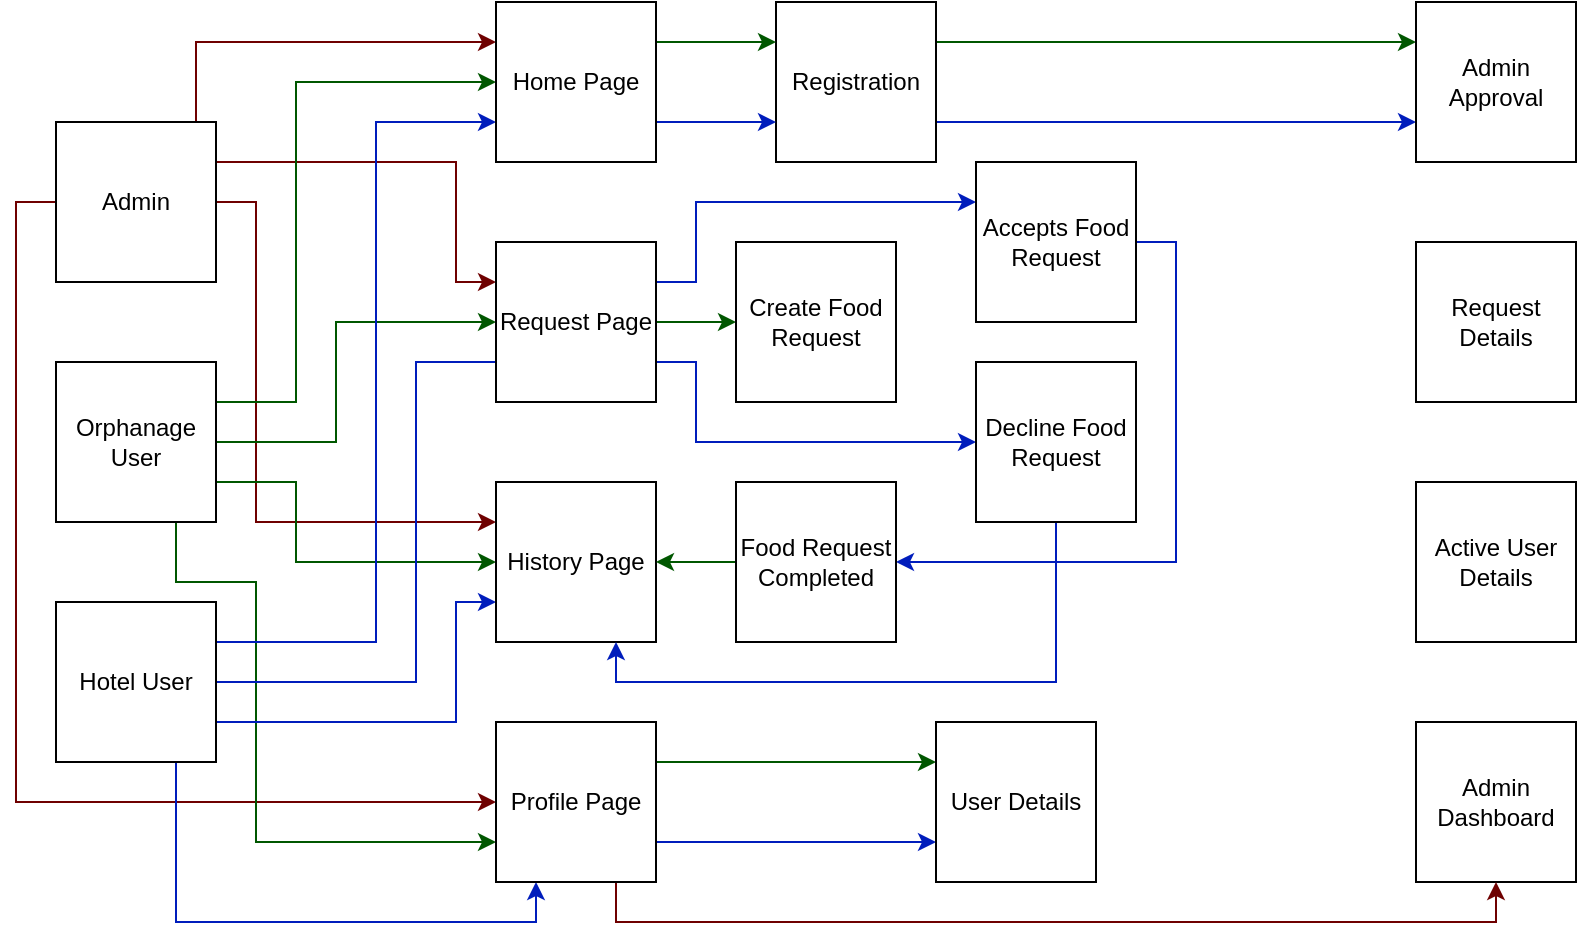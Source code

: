 <mxfile version="24.2.7" type="github">
  <diagram name="Page-1" id="sGqqdFaEo4z0okOu5jwW">
    <mxGraphModel dx="1050" dy="557" grid="1" gridSize="10" guides="1" tooltips="1" connect="1" arrows="1" fold="1" page="1" pageScale="1" pageWidth="850" pageHeight="1100" math="0" shadow="0">
      <root>
        <mxCell id="0" />
        <mxCell id="1" parent="0" />
        <mxCell id="OxFp2RdFnrPJG4Rb655F-14" style="edgeStyle=orthogonalEdgeStyle;rounded=0;orthogonalLoop=1;jettySize=auto;html=1;entryX=0;entryY=0.25;entryDx=0;entryDy=0;fillColor=#a20025;strokeColor=#6F0000;" parent="1" source="OxFp2RdFnrPJG4Rb655F-1" target="OxFp2RdFnrPJG4Rb655F-9" edge="1">
          <mxGeometry relative="1" as="geometry">
            <mxPoint x="110" y="130" as="sourcePoint" />
            <Array as="points">
              <mxPoint x="110" y="100" />
            </Array>
          </mxGeometry>
        </mxCell>
        <mxCell id="6qlUdM4MUeAHYAjfyrqB-15" style="edgeStyle=orthogonalEdgeStyle;rounded=0;orthogonalLoop=1;jettySize=auto;html=1;exitX=1;exitY=0.25;exitDx=0;exitDy=0;entryX=0;entryY=0.25;entryDx=0;entryDy=0;fillColor=#a20025;strokeColor=#6F0000;" edge="1" parent="1" source="OxFp2RdFnrPJG4Rb655F-1" target="OxFp2RdFnrPJG4Rb655F-10">
          <mxGeometry relative="1" as="geometry">
            <Array as="points">
              <mxPoint x="240" y="160" />
              <mxPoint x="240" y="220" />
            </Array>
          </mxGeometry>
        </mxCell>
        <mxCell id="6qlUdM4MUeAHYAjfyrqB-18" style="edgeStyle=orthogonalEdgeStyle;rounded=0;orthogonalLoop=1;jettySize=auto;html=1;exitX=1;exitY=0.5;exitDx=0;exitDy=0;entryX=0;entryY=0.25;entryDx=0;entryDy=0;fillColor=#a20025;strokeColor=#6F0000;" edge="1" parent="1" source="OxFp2RdFnrPJG4Rb655F-1" target="OxFp2RdFnrPJG4Rb655F-11">
          <mxGeometry relative="1" as="geometry">
            <Array as="points">
              <mxPoint x="140" y="180" />
              <mxPoint x="140" y="340" />
            </Array>
          </mxGeometry>
        </mxCell>
        <mxCell id="6qlUdM4MUeAHYAjfyrqB-23" style="edgeStyle=orthogonalEdgeStyle;rounded=0;orthogonalLoop=1;jettySize=auto;html=1;exitX=0;exitY=0.5;exitDx=0;exitDy=0;entryX=0;entryY=0.5;entryDx=0;entryDy=0;fillColor=#a20025;strokeColor=#6F0000;" edge="1" parent="1" source="OxFp2RdFnrPJG4Rb655F-1" target="OxFp2RdFnrPJG4Rb655F-12">
          <mxGeometry relative="1" as="geometry" />
        </mxCell>
        <mxCell id="OxFp2RdFnrPJG4Rb655F-1" value="Admin" style="whiteSpace=wrap;html=1;aspect=fixed;" parent="1" vertex="1">
          <mxGeometry x="40" y="140" width="80" height="80" as="geometry" />
        </mxCell>
        <mxCell id="OxFp2RdFnrPJG4Rb655F-15" style="edgeStyle=orthogonalEdgeStyle;rounded=0;orthogonalLoop=1;jettySize=auto;html=1;exitX=1;exitY=0.25;exitDx=0;exitDy=0;entryX=0;entryY=0.5;entryDx=0;entryDy=0;fillColor=#008a00;strokeColor=#005700;" parent="1" source="OxFp2RdFnrPJG4Rb655F-2" target="OxFp2RdFnrPJG4Rb655F-9" edge="1">
          <mxGeometry relative="1" as="geometry">
            <Array as="points">
              <mxPoint x="160" y="280" />
              <mxPoint x="160" y="120" />
            </Array>
          </mxGeometry>
        </mxCell>
        <mxCell id="6qlUdM4MUeAHYAjfyrqB-16" style="edgeStyle=orthogonalEdgeStyle;rounded=0;orthogonalLoop=1;jettySize=auto;html=1;exitX=1;exitY=0.5;exitDx=0;exitDy=0;entryX=0;entryY=0.5;entryDx=0;entryDy=0;fillColor=#008a00;strokeColor=#005700;" edge="1" parent="1" source="OxFp2RdFnrPJG4Rb655F-2" target="OxFp2RdFnrPJG4Rb655F-10">
          <mxGeometry relative="1" as="geometry">
            <Array as="points">
              <mxPoint x="180" y="300" />
              <mxPoint x="180" y="240" />
            </Array>
          </mxGeometry>
        </mxCell>
        <mxCell id="6qlUdM4MUeAHYAjfyrqB-19" style="edgeStyle=orthogonalEdgeStyle;rounded=0;orthogonalLoop=1;jettySize=auto;html=1;exitX=1;exitY=0.75;exitDx=0;exitDy=0;entryX=0;entryY=0.5;entryDx=0;entryDy=0;fillColor=#008a00;strokeColor=#005700;" edge="1" parent="1" source="OxFp2RdFnrPJG4Rb655F-2" target="OxFp2RdFnrPJG4Rb655F-11">
          <mxGeometry relative="1" as="geometry">
            <Array as="points">
              <mxPoint x="160" y="320" />
              <mxPoint x="160" y="360" />
            </Array>
          </mxGeometry>
        </mxCell>
        <mxCell id="6qlUdM4MUeAHYAjfyrqB-22" style="edgeStyle=orthogonalEdgeStyle;rounded=0;orthogonalLoop=1;jettySize=auto;html=1;exitX=0.75;exitY=1;exitDx=0;exitDy=0;entryX=0;entryY=0.75;entryDx=0;entryDy=0;fillColor=#008a00;strokeColor=#005700;" edge="1" parent="1" source="OxFp2RdFnrPJG4Rb655F-2" target="OxFp2RdFnrPJG4Rb655F-12">
          <mxGeometry relative="1" as="geometry">
            <Array as="points">
              <mxPoint x="100" y="370" />
              <mxPoint x="140" y="370" />
              <mxPoint x="140" y="500" />
            </Array>
          </mxGeometry>
        </mxCell>
        <mxCell id="OxFp2RdFnrPJG4Rb655F-2" value="Orphanage User" style="whiteSpace=wrap;html=1;aspect=fixed;" parent="1" vertex="1">
          <mxGeometry x="40" y="260" width="80" height="80" as="geometry" />
        </mxCell>
        <mxCell id="OxFp2RdFnrPJG4Rb655F-16" style="edgeStyle=orthogonalEdgeStyle;rounded=0;orthogonalLoop=1;jettySize=auto;html=1;exitX=1;exitY=0.25;exitDx=0;exitDy=0;entryX=0;entryY=0.75;entryDx=0;entryDy=0;fillColor=#0050ef;strokeColor=#001DBC;" parent="1" source="OxFp2RdFnrPJG4Rb655F-3" target="OxFp2RdFnrPJG4Rb655F-9" edge="1">
          <mxGeometry relative="1" as="geometry">
            <Array as="points">
              <mxPoint x="200" y="400" />
              <mxPoint x="200" y="140" />
            </Array>
          </mxGeometry>
        </mxCell>
        <mxCell id="6qlUdM4MUeAHYAjfyrqB-17" style="edgeStyle=orthogonalEdgeStyle;rounded=0;orthogonalLoop=1;jettySize=auto;html=1;exitX=1;exitY=0.5;exitDx=0;exitDy=0;entryX=0;entryY=0.75;entryDx=0;entryDy=0;fillColor=#0050ef;strokeColor=#001DBC;" edge="1" parent="1" source="OxFp2RdFnrPJG4Rb655F-3">
          <mxGeometry relative="1" as="geometry">
            <mxPoint x="140" y="420" as="sourcePoint" />
            <mxPoint x="280" y="260" as="targetPoint" />
            <Array as="points">
              <mxPoint x="220" y="420" />
              <mxPoint x="220" y="260" />
            </Array>
          </mxGeometry>
        </mxCell>
        <mxCell id="6qlUdM4MUeAHYAjfyrqB-20" style="edgeStyle=orthogonalEdgeStyle;rounded=0;orthogonalLoop=1;jettySize=auto;html=1;exitX=1;exitY=0.75;exitDx=0;exitDy=0;entryX=0;entryY=0.75;entryDx=0;entryDy=0;fillColor=#0050ef;strokeColor=#001DBC;" edge="1" parent="1" source="OxFp2RdFnrPJG4Rb655F-3" target="OxFp2RdFnrPJG4Rb655F-11">
          <mxGeometry relative="1" as="geometry">
            <Array as="points">
              <mxPoint x="240" y="440" />
              <mxPoint x="240" y="380" />
            </Array>
          </mxGeometry>
        </mxCell>
        <mxCell id="6qlUdM4MUeAHYAjfyrqB-21" style="edgeStyle=orthogonalEdgeStyle;rounded=0;orthogonalLoop=1;jettySize=auto;html=1;exitX=0.75;exitY=1;exitDx=0;exitDy=0;entryX=0.25;entryY=1;entryDx=0;entryDy=0;fillColor=#0050ef;strokeColor=#001DBC;" edge="1" parent="1" source="OxFp2RdFnrPJG4Rb655F-3" target="OxFp2RdFnrPJG4Rb655F-12">
          <mxGeometry relative="1" as="geometry" />
        </mxCell>
        <mxCell id="OxFp2RdFnrPJG4Rb655F-3" value="Hotel User" style="whiteSpace=wrap;html=1;aspect=fixed;" parent="1" vertex="1">
          <mxGeometry x="40" y="380" width="80" height="80" as="geometry" />
        </mxCell>
        <mxCell id="6qlUdM4MUeAHYAjfyrqB-6" style="edgeStyle=orthogonalEdgeStyle;rounded=0;orthogonalLoop=1;jettySize=auto;html=1;exitX=1;exitY=0.75;exitDx=0;exitDy=0;entryX=0;entryY=0.75;entryDx=0;entryDy=0;fillColor=#0050ef;strokeColor=#001DBC;" edge="1" parent="1" source="OxFp2RdFnrPJG4Rb655F-4" target="OxFp2RdFnrPJG4Rb655F-13">
          <mxGeometry relative="1" as="geometry">
            <mxPoint x="610" y="520" as="targetPoint" />
            <Array as="points" />
          </mxGeometry>
        </mxCell>
        <mxCell id="6qlUdM4MUeAHYAjfyrqB-42" style="edgeStyle=orthogonalEdgeStyle;rounded=0;orthogonalLoop=1;jettySize=auto;html=1;exitX=1;exitY=0.25;exitDx=0;exitDy=0;entryX=0;entryY=0.25;entryDx=0;entryDy=0;fillColor=#008a00;strokeColor=#005700;" edge="1" parent="1" source="OxFp2RdFnrPJG4Rb655F-4" target="OxFp2RdFnrPJG4Rb655F-13">
          <mxGeometry relative="1" as="geometry" />
        </mxCell>
        <mxCell id="OxFp2RdFnrPJG4Rb655F-4" value="Registration" style="whiteSpace=wrap;html=1;aspect=fixed;" parent="1" vertex="1">
          <mxGeometry x="400" y="80" width="80" height="80" as="geometry" />
        </mxCell>
        <mxCell id="OxFp2RdFnrPJG4Rb655F-7" value="Admin Dashboard" style="whiteSpace=wrap;html=1;aspect=fixed;" parent="1" vertex="1">
          <mxGeometry x="720" y="440" width="80" height="80" as="geometry" />
        </mxCell>
        <mxCell id="6qlUdM4MUeAHYAjfyrqB-2" style="edgeStyle=orthogonalEdgeStyle;rounded=0;orthogonalLoop=1;jettySize=auto;html=1;exitX=1;exitY=0.25;exitDx=0;exitDy=0;entryX=0;entryY=0.25;entryDx=0;entryDy=0;fillColor=#008a00;strokeColor=#005700;" edge="1" parent="1" source="OxFp2RdFnrPJG4Rb655F-9" target="OxFp2RdFnrPJG4Rb655F-4">
          <mxGeometry relative="1" as="geometry">
            <Array as="points">
              <mxPoint x="370" y="100" />
              <mxPoint x="370" y="100" />
            </Array>
          </mxGeometry>
        </mxCell>
        <mxCell id="6qlUdM4MUeAHYAjfyrqB-3" style="edgeStyle=orthogonalEdgeStyle;rounded=0;orthogonalLoop=1;jettySize=auto;html=1;exitX=1;exitY=0.75;exitDx=0;exitDy=0;fillColor=#0050ef;strokeColor=#001DBC;" edge="1" parent="1" source="OxFp2RdFnrPJG4Rb655F-9">
          <mxGeometry relative="1" as="geometry">
            <mxPoint x="400" y="140" as="targetPoint" />
            <Array as="points">
              <mxPoint x="400" y="140" />
            </Array>
          </mxGeometry>
        </mxCell>
        <mxCell id="OxFp2RdFnrPJG4Rb655F-9" value="Home Page" style="whiteSpace=wrap;html=1;aspect=fixed;" parent="1" vertex="1">
          <mxGeometry x="260" y="80" width="80" height="80" as="geometry" />
        </mxCell>
        <mxCell id="6qlUdM4MUeAHYAjfyrqB-38" style="edgeStyle=orthogonalEdgeStyle;rounded=0;orthogonalLoop=1;jettySize=auto;html=1;exitX=1;exitY=0.5;exitDx=0;exitDy=0;entryX=0;entryY=0.5;entryDx=0;entryDy=0;fillColor=#008a00;strokeColor=#005700;" edge="1" parent="1" source="OxFp2RdFnrPJG4Rb655F-10" target="6qlUdM4MUeAHYAjfyrqB-24">
          <mxGeometry relative="1" as="geometry" />
        </mxCell>
        <mxCell id="6qlUdM4MUeAHYAjfyrqB-39" style="edgeStyle=orthogonalEdgeStyle;rounded=0;orthogonalLoop=1;jettySize=auto;html=1;exitX=1;exitY=0.25;exitDx=0;exitDy=0;entryX=0;entryY=0.25;entryDx=0;entryDy=0;fillColor=#0050ef;strokeColor=#001DBC;" edge="1" parent="1" source="OxFp2RdFnrPJG4Rb655F-10" target="6qlUdM4MUeAHYAjfyrqB-25">
          <mxGeometry relative="1" as="geometry">
            <Array as="points">
              <mxPoint x="360" y="220" />
              <mxPoint x="360" y="180" />
              <mxPoint x="500" y="180" />
            </Array>
          </mxGeometry>
        </mxCell>
        <mxCell id="6qlUdM4MUeAHYAjfyrqB-40" style="edgeStyle=orthogonalEdgeStyle;rounded=0;orthogonalLoop=1;jettySize=auto;html=1;exitX=1;exitY=0.75;exitDx=0;exitDy=0;entryX=0;entryY=0.5;entryDx=0;entryDy=0;fillColor=#0050ef;strokeColor=#001DBC;" edge="1" parent="1" source="OxFp2RdFnrPJG4Rb655F-10" target="6qlUdM4MUeAHYAjfyrqB-26">
          <mxGeometry relative="1" as="geometry">
            <Array as="points">
              <mxPoint x="360" y="260" />
              <mxPoint x="360" y="300" />
            </Array>
          </mxGeometry>
        </mxCell>
        <mxCell id="OxFp2RdFnrPJG4Rb655F-10" value="Request Page" style="whiteSpace=wrap;html=1;aspect=fixed;" parent="1" vertex="1">
          <mxGeometry x="260" y="200" width="80" height="80" as="geometry" />
        </mxCell>
        <mxCell id="OxFp2RdFnrPJG4Rb655F-11" value="History Page" style="whiteSpace=wrap;html=1;aspect=fixed;" parent="1" vertex="1">
          <mxGeometry x="260" y="320" width="80" height="80" as="geometry" />
        </mxCell>
        <mxCell id="6qlUdM4MUeAHYAjfyrqB-10" style="edgeStyle=orthogonalEdgeStyle;rounded=0;orthogonalLoop=1;jettySize=auto;html=1;exitX=0.75;exitY=1;exitDx=0;exitDy=0;entryX=0.5;entryY=1;entryDx=0;entryDy=0;fillColor=#a20025;strokeColor=#6F0000;" edge="1" parent="1" source="OxFp2RdFnrPJG4Rb655F-12" target="OxFp2RdFnrPJG4Rb655F-7">
          <mxGeometry relative="1" as="geometry" />
        </mxCell>
        <mxCell id="6qlUdM4MUeAHYAjfyrqB-44" style="edgeStyle=orthogonalEdgeStyle;rounded=0;orthogonalLoop=1;jettySize=auto;html=1;exitX=1;exitY=0.75;exitDx=0;exitDy=0;entryX=0;entryY=0.75;entryDx=0;entryDy=0;fillColor=#0050ef;strokeColor=#001DBC;" edge="1" parent="1" source="OxFp2RdFnrPJG4Rb655F-12" target="6qlUdM4MUeAHYAjfyrqB-43">
          <mxGeometry relative="1" as="geometry" />
        </mxCell>
        <mxCell id="6qlUdM4MUeAHYAjfyrqB-45" style="edgeStyle=orthogonalEdgeStyle;rounded=0;orthogonalLoop=1;jettySize=auto;html=1;exitX=1;exitY=0.25;exitDx=0;exitDy=0;entryX=0;entryY=0.25;entryDx=0;entryDy=0;fillColor=#008a00;strokeColor=#005700;" edge="1" parent="1" source="OxFp2RdFnrPJG4Rb655F-12" target="6qlUdM4MUeAHYAjfyrqB-43">
          <mxGeometry relative="1" as="geometry" />
        </mxCell>
        <mxCell id="OxFp2RdFnrPJG4Rb655F-12" value="Profile Page" style="whiteSpace=wrap;html=1;aspect=fixed;" parent="1" vertex="1">
          <mxGeometry x="260" y="440" width="80" height="80" as="geometry" />
        </mxCell>
        <mxCell id="OxFp2RdFnrPJG4Rb655F-13" value="Admin Approval" style="whiteSpace=wrap;html=1;aspect=fixed;" parent="1" vertex="1">
          <mxGeometry x="720" y="80" width="80" height="80" as="geometry" />
        </mxCell>
        <mxCell id="6qlUdM4MUeAHYAjfyrqB-8" value="Request Details" style="whiteSpace=wrap;html=1;aspect=fixed;" vertex="1" parent="1">
          <mxGeometry x="720" y="200" width="80" height="80" as="geometry" />
        </mxCell>
        <mxCell id="6qlUdM4MUeAHYAjfyrqB-9" value="Active User Details" style="whiteSpace=wrap;html=1;aspect=fixed;" vertex="1" parent="1">
          <mxGeometry x="720" y="320" width="80" height="80" as="geometry" />
        </mxCell>
        <mxCell id="6qlUdM4MUeAHYAjfyrqB-24" value="Create Food Request" style="whiteSpace=wrap;html=1;aspect=fixed;" vertex="1" parent="1">
          <mxGeometry x="380" y="200" width="80" height="80" as="geometry" />
        </mxCell>
        <mxCell id="6qlUdM4MUeAHYAjfyrqB-41" style="edgeStyle=orthogonalEdgeStyle;rounded=0;orthogonalLoop=1;jettySize=auto;html=1;exitX=1;exitY=0.5;exitDx=0;exitDy=0;entryX=1;entryY=0.5;entryDx=0;entryDy=0;fillColor=#0050ef;strokeColor=#001DBC;" edge="1" parent="1" source="6qlUdM4MUeAHYAjfyrqB-25" target="6qlUdM4MUeAHYAjfyrqB-27">
          <mxGeometry relative="1" as="geometry" />
        </mxCell>
        <mxCell id="6qlUdM4MUeAHYAjfyrqB-25" value="Accepts Food Request" style="whiteSpace=wrap;html=1;aspect=fixed;" vertex="1" parent="1">
          <mxGeometry x="500" y="160" width="80" height="80" as="geometry" />
        </mxCell>
        <mxCell id="6qlUdM4MUeAHYAjfyrqB-34" style="edgeStyle=orthogonalEdgeStyle;rounded=0;orthogonalLoop=1;jettySize=auto;html=1;exitX=0.5;exitY=1;exitDx=0;exitDy=0;entryX=0.75;entryY=1;entryDx=0;entryDy=0;fillColor=#0050ef;strokeColor=#001DBC;" edge="1" parent="1" source="6qlUdM4MUeAHYAjfyrqB-26" target="OxFp2RdFnrPJG4Rb655F-11">
          <mxGeometry relative="1" as="geometry" />
        </mxCell>
        <mxCell id="6qlUdM4MUeAHYAjfyrqB-26" value="Decline Food Request" style="whiteSpace=wrap;html=1;aspect=fixed;" vertex="1" parent="1">
          <mxGeometry x="500" y="260" width="80" height="80" as="geometry" />
        </mxCell>
        <mxCell id="6qlUdM4MUeAHYAjfyrqB-37" style="edgeStyle=orthogonalEdgeStyle;rounded=0;orthogonalLoop=1;jettySize=auto;html=1;exitX=0;exitY=0.5;exitDx=0;exitDy=0;entryX=1;entryY=0.5;entryDx=0;entryDy=0;fillColor=#008a00;strokeColor=#005700;" edge="1" parent="1" source="6qlUdM4MUeAHYAjfyrqB-27" target="OxFp2RdFnrPJG4Rb655F-11">
          <mxGeometry relative="1" as="geometry" />
        </mxCell>
        <mxCell id="6qlUdM4MUeAHYAjfyrqB-27" value="Food Request Completed" style="whiteSpace=wrap;html=1;aspect=fixed;" vertex="1" parent="1">
          <mxGeometry x="380" y="320" width="80" height="80" as="geometry" />
        </mxCell>
        <mxCell id="6qlUdM4MUeAHYAjfyrqB-43" value="User Details" style="whiteSpace=wrap;html=1;aspect=fixed;" vertex="1" parent="1">
          <mxGeometry x="480" y="440" width="80" height="80" as="geometry" />
        </mxCell>
      </root>
    </mxGraphModel>
  </diagram>
</mxfile>
